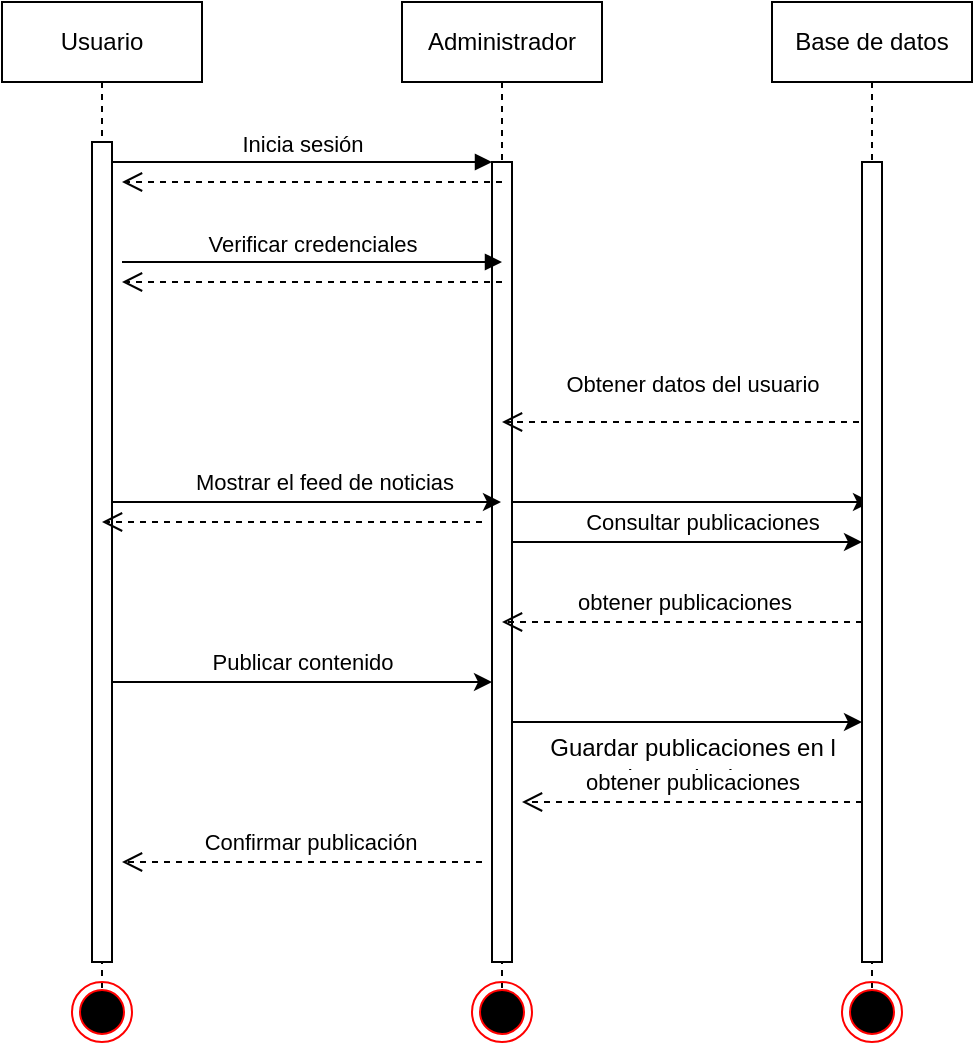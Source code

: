 <mxfile version="22.1.21" type="github">
  <diagram name="Page-1" id="2YBvvXClWsGukQMizWep">
    <mxGraphModel dx="539" dy="438" grid="1" gridSize="10" guides="1" tooltips="1" connect="1" arrows="1" fold="1" page="1" pageScale="1" pageWidth="850" pageHeight="1100" math="0" shadow="0">
      <root>
        <mxCell id="0" />
        <mxCell id="1" parent="0" />
        <mxCell id="aM9ryv3xv72pqoxQDRHE-1" value="Usuario" style="shape=umlLifeline;perimeter=lifelinePerimeter;whiteSpace=wrap;html=1;container=0;dropTarget=0;collapsible=0;recursiveResize=0;outlineConnect=0;portConstraint=eastwest;newEdgeStyle={&quot;edgeStyle&quot;:&quot;elbowEdgeStyle&quot;,&quot;elbow&quot;:&quot;vertical&quot;,&quot;curved&quot;:0,&quot;rounded&quot;:0};" parent="1" vertex="1">
          <mxGeometry x="40" y="40" width="100" height="500" as="geometry" />
        </mxCell>
        <mxCell id="aM9ryv3xv72pqoxQDRHE-2" value="" style="html=1;points=[];perimeter=orthogonalPerimeter;outlineConnect=0;targetShapes=umlLifeline;portConstraint=eastwest;newEdgeStyle={&quot;edgeStyle&quot;:&quot;elbowEdgeStyle&quot;,&quot;elbow&quot;:&quot;vertical&quot;,&quot;curved&quot;:0,&quot;rounded&quot;:0};" parent="aM9ryv3xv72pqoxQDRHE-1" vertex="1">
          <mxGeometry x="45" y="70" width="10" height="410" as="geometry" />
        </mxCell>
        <mxCell id="gttCuq_ncVO0ObY1dHAW-12" style="edgeStyle=elbowEdgeStyle;rounded=0;orthogonalLoop=1;jettySize=auto;html=1;elbow=vertical;curved=0;" edge="1" parent="1" source="aM9ryv3xv72pqoxQDRHE-5" target="gttCuq_ncVO0ObY1dHAW-3">
          <mxGeometry relative="1" as="geometry" />
        </mxCell>
        <mxCell id="aM9ryv3xv72pqoxQDRHE-5" value="Administrador" style="shape=umlLifeline;perimeter=lifelinePerimeter;whiteSpace=wrap;html=1;container=0;dropTarget=0;collapsible=0;recursiveResize=0;outlineConnect=0;portConstraint=eastwest;newEdgeStyle={&quot;edgeStyle&quot;:&quot;elbowEdgeStyle&quot;,&quot;elbow&quot;:&quot;vertical&quot;,&quot;curved&quot;:0,&quot;rounded&quot;:0};" parent="1" vertex="1">
          <mxGeometry x="240" y="40" width="100" height="500" as="geometry" />
        </mxCell>
        <mxCell id="aM9ryv3xv72pqoxQDRHE-6" value="" style="html=1;points=[];perimeter=orthogonalPerimeter;outlineConnect=0;targetShapes=umlLifeline;portConstraint=eastwest;newEdgeStyle={&quot;edgeStyle&quot;:&quot;elbowEdgeStyle&quot;,&quot;elbow&quot;:&quot;vertical&quot;,&quot;curved&quot;:0,&quot;rounded&quot;:0};" parent="aM9ryv3xv72pqoxQDRHE-5" vertex="1">
          <mxGeometry x="45" y="80" width="10" height="400" as="geometry" />
        </mxCell>
        <mxCell id="aM9ryv3xv72pqoxQDRHE-7" value="Inicia sesión" style="html=1;verticalAlign=bottom;endArrow=block;edgeStyle=elbowEdgeStyle;elbow=vertical;curved=0;rounded=0;" parent="1" source="aM9ryv3xv72pqoxQDRHE-2" target="aM9ryv3xv72pqoxQDRHE-6" edge="1">
          <mxGeometry relative="1" as="geometry">
            <mxPoint x="195" y="130" as="sourcePoint" />
            <Array as="points">
              <mxPoint x="180" y="120" />
            </Array>
            <mxPoint as="offset" />
          </mxGeometry>
        </mxCell>
        <mxCell id="aM9ryv3xv72pqoxQDRHE-8" value="Obtener datos del usuario" style="html=1;verticalAlign=bottom;endArrow=open;dashed=1;endSize=8;edgeStyle=elbowEdgeStyle;elbow=vertical;curved=0;rounded=0;" parent="1" source="gttCuq_ncVO0ObY1dHAW-3" edge="1">
          <mxGeometry x="-0.03" y="-10" relative="1" as="geometry">
            <mxPoint x="290" y="250" as="targetPoint" />
            <Array as="points">
              <mxPoint x="385" y="250" />
            </Array>
            <mxPoint x="440" y="250" as="sourcePoint" />
            <mxPoint as="offset" />
          </mxGeometry>
        </mxCell>
        <mxCell id="gttCuq_ncVO0ObY1dHAW-3" value="Base de datos" style="shape=umlLifeline;perimeter=lifelinePerimeter;whiteSpace=wrap;html=1;container=0;dropTarget=0;collapsible=0;recursiveResize=0;outlineConnect=0;portConstraint=eastwest;newEdgeStyle={&quot;edgeStyle&quot;:&quot;elbowEdgeStyle&quot;,&quot;elbow&quot;:&quot;vertical&quot;,&quot;curved&quot;:0,&quot;rounded&quot;:0};" vertex="1" parent="1">
          <mxGeometry x="425" y="40" width="100" height="500" as="geometry" />
        </mxCell>
        <mxCell id="gttCuq_ncVO0ObY1dHAW-4" value="" style="html=1;points=[];perimeter=orthogonalPerimeter;outlineConnect=0;targetShapes=umlLifeline;portConstraint=eastwest;newEdgeStyle={&quot;edgeStyle&quot;:&quot;elbowEdgeStyle&quot;,&quot;elbow&quot;:&quot;vertical&quot;,&quot;curved&quot;:0,&quot;rounded&quot;:0};" vertex="1" parent="gttCuq_ncVO0ObY1dHAW-3">
          <mxGeometry x="45" y="80" width="10" height="400" as="geometry" />
        </mxCell>
        <mxCell id="gttCuq_ncVO0ObY1dHAW-9" value="" style="html=1;verticalAlign=bottom;endArrow=open;dashed=1;endSize=8;edgeStyle=elbowEdgeStyle;elbow=vertical;curved=0;rounded=0;" edge="1" parent="1">
          <mxGeometry relative="1" as="geometry">
            <mxPoint x="100" y="130" as="targetPoint" />
            <Array as="points">
              <mxPoint x="195" y="130" />
            </Array>
            <mxPoint x="290" y="130" as="sourcePoint" />
          </mxGeometry>
        </mxCell>
        <mxCell id="gttCuq_ncVO0ObY1dHAW-10" value="Verificar credenciales" style="html=1;verticalAlign=bottom;endArrow=block;edgeStyle=elbowEdgeStyle;elbow=vertical;curved=0;rounded=0;" edge="1" parent="1">
          <mxGeometry relative="1" as="geometry">
            <mxPoint x="100" y="170" as="sourcePoint" />
            <Array as="points">
              <mxPoint x="185" y="170" />
            </Array>
            <mxPoint x="290" y="170" as="targetPoint" />
          </mxGeometry>
        </mxCell>
        <mxCell id="gttCuq_ncVO0ObY1dHAW-11" value="" style="html=1;verticalAlign=bottom;endArrow=open;dashed=1;endSize=8;edgeStyle=elbowEdgeStyle;elbow=vertical;curved=0;rounded=0;" edge="1" parent="1">
          <mxGeometry relative="1" as="geometry">
            <mxPoint x="100" y="180" as="targetPoint" />
            <Array as="points">
              <mxPoint x="195" y="180" />
            </Array>
            <mxPoint x="290" y="180" as="sourcePoint" />
          </mxGeometry>
        </mxCell>
        <mxCell id="gttCuq_ncVO0ObY1dHAW-14" style="edgeStyle=elbowEdgeStyle;rounded=0;orthogonalLoop=1;jettySize=auto;html=1;elbow=vertical;curved=0;" edge="1" parent="1" source="aM9ryv3xv72pqoxQDRHE-2" target="aM9ryv3xv72pqoxQDRHE-5">
          <mxGeometry relative="1" as="geometry">
            <Array as="points">
              <mxPoint x="170" y="290" />
            </Array>
          </mxGeometry>
        </mxCell>
        <mxCell id="gttCuq_ncVO0ObY1dHAW-16" value="Mostrar el feed de noticias" style="edgeLabel;html=1;align=center;verticalAlign=middle;resizable=0;points=[];" vertex="1" connectable="0" parent="gttCuq_ncVO0ObY1dHAW-14">
          <mxGeometry x="0.107" y="1" relative="1" as="geometry">
            <mxPoint x="-2" y="-9" as="offset" />
          </mxGeometry>
        </mxCell>
        <mxCell id="gttCuq_ncVO0ObY1dHAW-15" value="" style="html=1;verticalAlign=bottom;endArrow=open;dashed=1;endSize=8;edgeStyle=elbowEdgeStyle;elbow=vertical;curved=0;rounded=0;" edge="1" parent="1">
          <mxGeometry relative="1" as="geometry">
            <mxPoint x="90" y="300" as="targetPoint" />
            <Array as="points">
              <mxPoint x="185" y="300" />
            </Array>
            <mxPoint x="280" y="300" as="sourcePoint" />
          </mxGeometry>
        </mxCell>
        <mxCell id="gttCuq_ncVO0ObY1dHAW-17" value="Consultar publicaciones" style="edgeStyle=elbowEdgeStyle;rounded=0;orthogonalLoop=1;jettySize=auto;html=1;elbow=vertical;curved=0;" edge="1" parent="1" source="aM9ryv3xv72pqoxQDRHE-6" target="gttCuq_ncVO0ObY1dHAW-4">
          <mxGeometry x="0.086" y="10" relative="1" as="geometry">
            <Array as="points">
              <mxPoint x="390" y="310" />
            </Array>
            <mxPoint as="offset" />
          </mxGeometry>
        </mxCell>
        <mxCell id="gttCuq_ncVO0ObY1dHAW-18" value="" style="html=1;verticalAlign=bottom;endArrow=open;dashed=1;endSize=8;edgeStyle=elbowEdgeStyle;elbow=vertical;curved=0;rounded=0;" edge="1" parent="1">
          <mxGeometry relative="1" as="geometry">
            <mxPoint x="290" y="350" as="targetPoint" />
            <Array as="points">
              <mxPoint x="385" y="350" />
            </Array>
            <mxPoint x="470" y="350" as="sourcePoint" />
          </mxGeometry>
        </mxCell>
        <mxCell id="gttCuq_ncVO0ObY1dHAW-19" value="obtener publicaciones" style="edgeLabel;html=1;align=center;verticalAlign=middle;resizable=0;points=[];" vertex="1" connectable="0" parent="gttCuq_ncVO0ObY1dHAW-18">
          <mxGeometry x="-0.252" y="4" relative="1" as="geometry">
            <mxPoint x="-22" y="-14" as="offset" />
          </mxGeometry>
        </mxCell>
        <mxCell id="gttCuq_ncVO0ObY1dHAW-20" style="edgeStyle=elbowEdgeStyle;rounded=0;orthogonalLoop=1;jettySize=auto;html=1;elbow=horizontal;curved=0;" edge="1" parent="1" source="aM9ryv3xv72pqoxQDRHE-2" target="aM9ryv3xv72pqoxQDRHE-6">
          <mxGeometry relative="1" as="geometry">
            <Array as="points">
              <mxPoint x="190" y="380" />
            </Array>
          </mxGeometry>
        </mxCell>
        <mxCell id="gttCuq_ncVO0ObY1dHAW-21" value="Publicar contenido" style="edgeLabel;html=1;align=center;verticalAlign=middle;resizable=0;points=[];" vertex="1" connectable="0" parent="gttCuq_ncVO0ObY1dHAW-20">
          <mxGeometry x="-0.103" y="-2" relative="1" as="geometry">
            <mxPoint x="10" y="-12" as="offset" />
          </mxGeometry>
        </mxCell>
        <mxCell id="gttCuq_ncVO0ObY1dHAW-22" style="edgeStyle=elbowEdgeStyle;rounded=0;orthogonalLoop=1;jettySize=auto;html=1;elbow=vertical;curved=0;" edge="1" parent="1" source="aM9ryv3xv72pqoxQDRHE-6" target="gttCuq_ncVO0ObY1dHAW-4">
          <mxGeometry relative="1" as="geometry">
            <Array as="points">
              <mxPoint x="390" y="400" />
            </Array>
          </mxGeometry>
        </mxCell>
        <mxCell id="gttCuq_ncVO0ObY1dHAW-23" value="Guardar publicaciones en l&lt;br&gt;a base de datos" style="text;html=1;align=center;verticalAlign=middle;resizable=0;points=[];autosize=1;strokeColor=none;fillColor=none;" vertex="1" parent="1">
          <mxGeometry x="300" y="400" width="170" height="40" as="geometry" />
        </mxCell>
        <mxCell id="gttCuq_ncVO0ObY1dHAW-24" value="" style="html=1;verticalAlign=bottom;endArrow=open;dashed=1;endSize=8;edgeStyle=elbowEdgeStyle;elbow=vertical;curved=0;rounded=0;" edge="1" parent="1">
          <mxGeometry relative="1" as="geometry">
            <mxPoint x="300" y="440" as="targetPoint" />
            <Array as="points">
              <mxPoint x="395" y="440" />
            </Array>
            <mxPoint x="470" y="440" as="sourcePoint" />
          </mxGeometry>
        </mxCell>
        <mxCell id="gttCuq_ncVO0ObY1dHAW-25" value="obtener publicaciones" style="edgeLabel;html=1;align=center;verticalAlign=middle;resizable=0;points=[];" vertex="1" connectable="0" parent="gttCuq_ncVO0ObY1dHAW-24">
          <mxGeometry x="-0.252" y="4" relative="1" as="geometry">
            <mxPoint x="-22" y="-14" as="offset" />
          </mxGeometry>
        </mxCell>
        <mxCell id="gttCuq_ncVO0ObY1dHAW-26" value="" style="html=1;verticalAlign=bottom;endArrow=open;dashed=1;endSize=8;edgeStyle=elbowEdgeStyle;elbow=vertical;curved=0;rounded=0;" edge="1" parent="1">
          <mxGeometry relative="1" as="geometry">
            <mxPoint x="100" y="470" as="targetPoint" />
            <Array as="points">
              <mxPoint x="195" y="470" />
            </Array>
            <mxPoint x="280" y="470" as="sourcePoint" />
          </mxGeometry>
        </mxCell>
        <mxCell id="gttCuq_ncVO0ObY1dHAW-28" value="Confirmar publicación" style="edgeLabel;html=1;align=center;verticalAlign=middle;resizable=0;points=[];" vertex="1" connectable="0" parent="gttCuq_ncVO0ObY1dHAW-26">
          <mxGeometry x="-0.247" y="2" relative="1" as="geometry">
            <mxPoint x="-18" y="-12" as="offset" />
          </mxGeometry>
        </mxCell>
        <mxCell id="gttCuq_ncVO0ObY1dHAW-30" value="" style="ellipse;html=1;shape=endState;fillColor=#000000;strokeColor=#ff0000;" vertex="1" parent="1">
          <mxGeometry x="75" y="530" width="30" height="30" as="geometry" />
        </mxCell>
        <mxCell id="gttCuq_ncVO0ObY1dHAW-31" value="" style="ellipse;html=1;shape=endState;fillColor=#000000;strokeColor=#ff0000;" vertex="1" parent="1">
          <mxGeometry x="275" y="530" width="30" height="30" as="geometry" />
        </mxCell>
        <mxCell id="gttCuq_ncVO0ObY1dHAW-32" value="" style="ellipse;html=1;shape=endState;fillColor=#000000;strokeColor=#ff0000;" vertex="1" parent="1">
          <mxGeometry x="460" y="530" width="30" height="30" as="geometry" />
        </mxCell>
      </root>
    </mxGraphModel>
  </diagram>
</mxfile>
